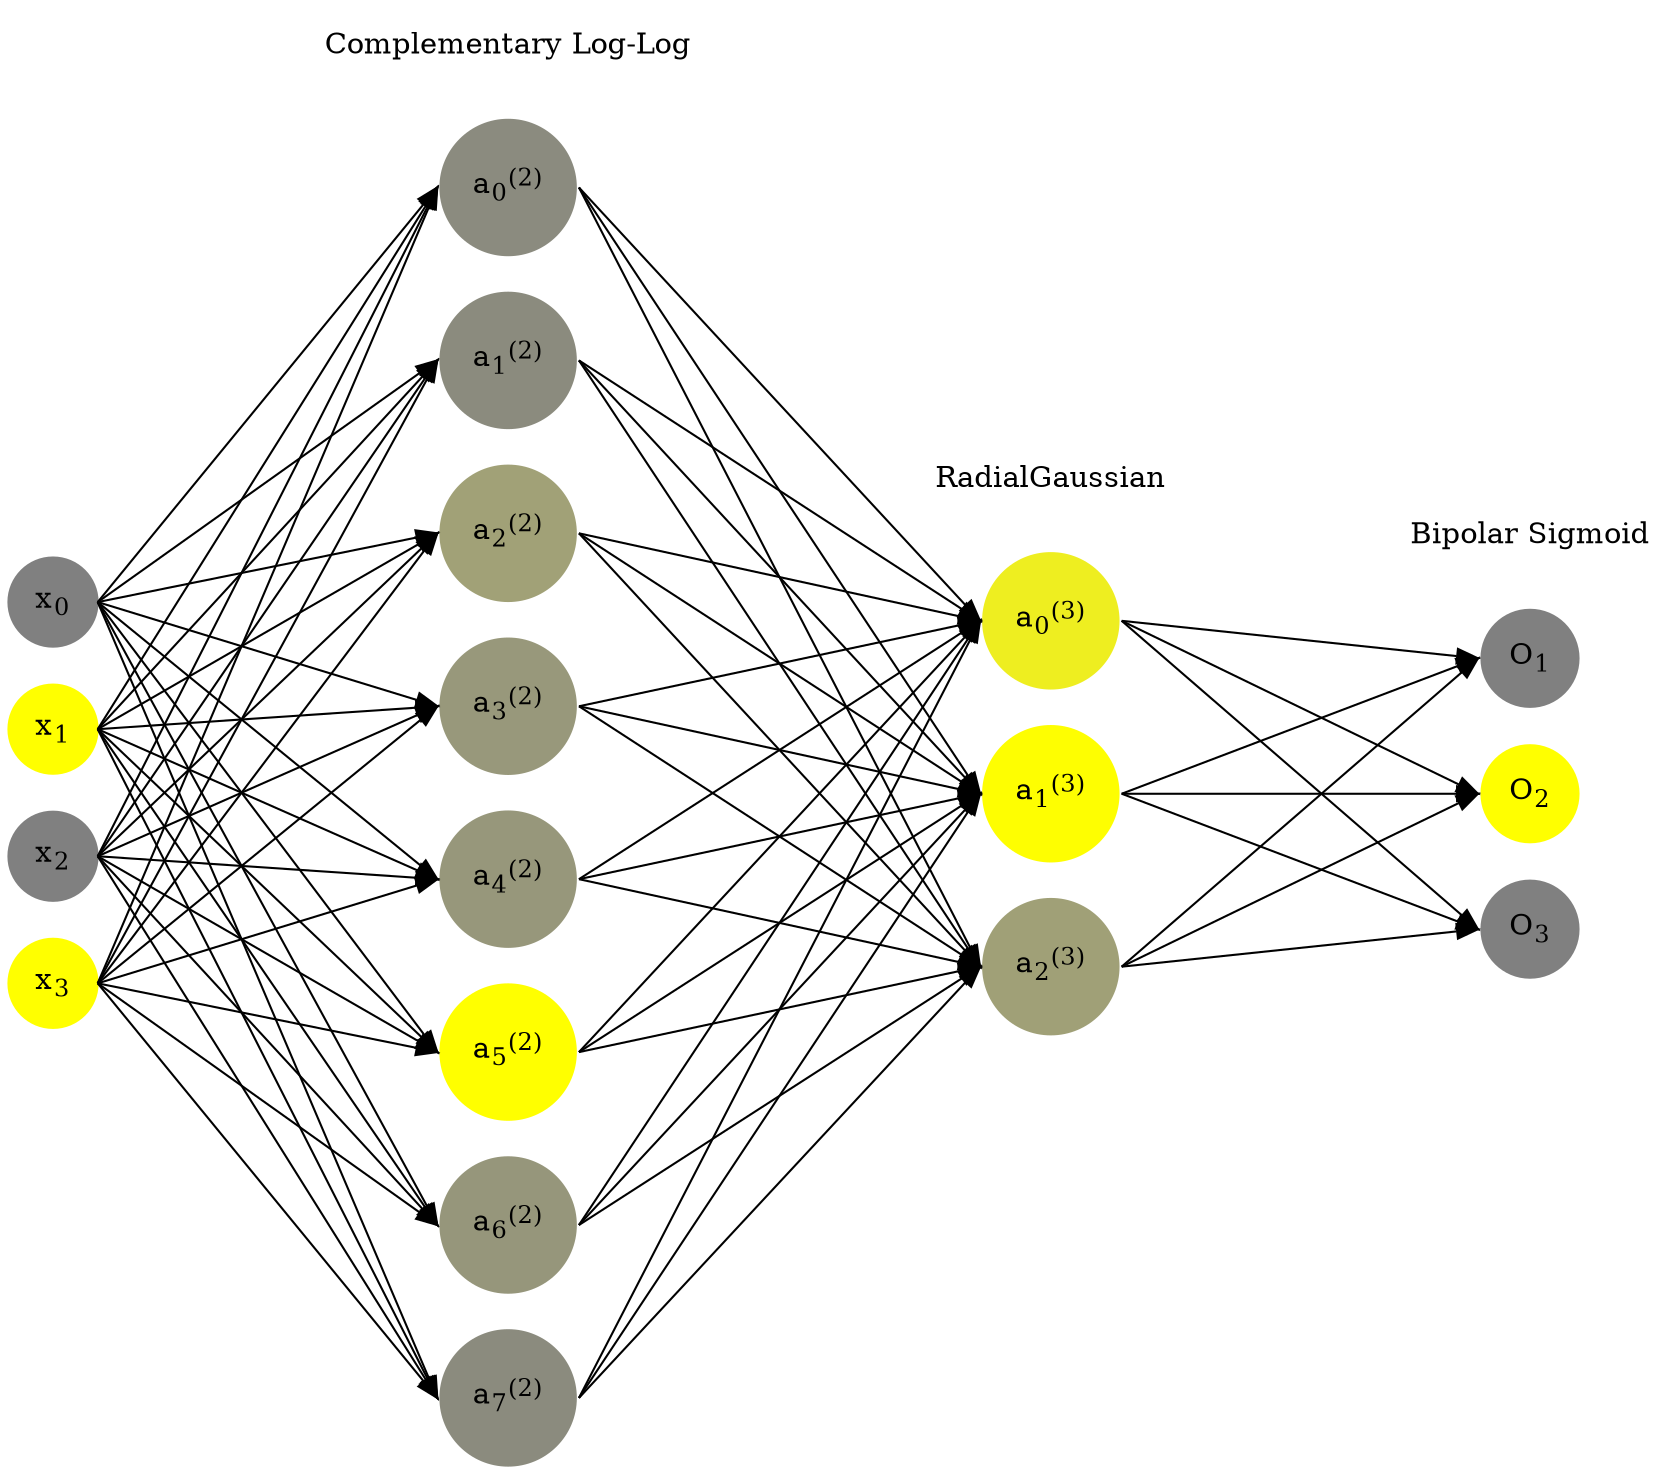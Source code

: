 digraph G {
	rankdir = LR;
	splines=false;
	edge[style=invis];
	ranksep= 1.4;
	{
	node [shape=circle, color="0.1667, 0.0, 0.5", style=filled, fillcolor="0.1667, 0.0, 0.5"];
	x0 [label=<x<sub>0</sub>>];
	}
	{
	node [shape=circle, color="0.1667, 1.0, 1.0", style=filled, fillcolor="0.1667, 1.0, 1.0"];
	x1 [label=<x<sub>1</sub>>];
	}
	{
	node [shape=circle, color="0.1667, 0.0, 0.5", style=filled, fillcolor="0.1667, 0.0, 0.5"];
	x2 [label=<x<sub>2</sub>>];
	}
	{
	node [shape=circle, color="0.1667, 1.0, 1.0", style=filled, fillcolor="0.1667, 1.0, 1.0"];
	x3 [label=<x<sub>3</sub>>];
	}
	{
	node [shape=circle, color="0.1667, 0.086347, 0.543173", style=filled, fillcolor="0.1667, 0.086347, 0.543173"];
	a02 [label=<a<sub>0</sub><sup>(2)</sup>>];
	}
	{
	node [shape=circle, color="0.1667, 0.091798, 0.545899", style=filled, fillcolor="0.1667, 0.091798, 0.545899"];
	a12 [label=<a<sub>1</sub><sup>(2)</sup>>];
	}
	{
	node [shape=circle, color="0.1667, 0.260251, 0.630125", style=filled, fillcolor="0.1667, 0.260251, 0.630125"];
	a22 [label=<a<sub>2</sub><sup>(2)</sup>>];
	}
	{
	node [shape=circle, color="0.1667, 0.194883, 0.597441", style=filled, fillcolor="0.1667, 0.194883, 0.597441"];
	a32 [label=<a<sub>3</sub><sup>(2)</sup>>];
	}
	{
	node [shape=circle, color="0.1667, 0.187494, 0.593747", style=filled, fillcolor="0.1667, 0.187494, 0.593747"];
	a42 [label=<a<sub>4</sub><sup>(2)</sup>>];
	}
	{
	node [shape=circle, color="0.1667, 0.999981, 0.999990", style=filled, fillcolor="0.1667, 0.999981, 0.999990"];
	a52 [label=<a<sub>5</sub><sup>(2)</sup>>];
	}
	{
	node [shape=circle, color="0.1667, 0.179029, 0.589515", style=filled, fillcolor="0.1667, 0.179029, 0.589515"];
	a62 [label=<a<sub>6</sub><sup>(2)</sup>>];
	}
	{
	node [shape=circle, color="0.1667, 0.093743, 0.546872", style=filled, fillcolor="0.1667, 0.093743, 0.546872"];
	a72 [label=<a<sub>7</sub><sup>(2)</sup>>];
	}
	{
	node [shape=circle, color="0.1667, 0.862305, 0.931153", style=filled, fillcolor="0.1667, 0.862305, 0.931153"];
	a03 [label=<a<sub>0</sub><sup>(3)</sup>>];
	}
	{
	node [shape=circle, color="0.1667, 0.992182, 0.996091", style=filled, fillcolor="0.1667, 0.992182, 0.996091"];
	a13 [label=<a<sub>1</sub><sup>(3)</sup>>];
	}
	{
	node [shape=circle, color="0.1667, 0.251219, 0.625609", style=filled, fillcolor="0.1667, 0.251219, 0.625609"];
	a23 [label=<a<sub>2</sub><sup>(3)</sup>>];
	}
	{
	node [shape=circle, color="0.1667, 0.0, 0.5", style=filled, fillcolor="0.1667, 0.0, 0.5"];
	O1 [label=<O<sub>1</sub>>];
	}
	{
	node [shape=circle, color="0.1667, 1.0, 1.0", style=filled, fillcolor="0.1667, 1.0, 1.0"];
	O2 [label=<O<sub>2</sub>>];
	}
	{
	node [shape=circle, color="0.1667, 0.0, 0.5", style=filled, fillcolor="0.1667, 0.0, 0.5"];
	O3 [label=<O<sub>3</sub>>];
	}
	{
	rank=same;
	x0->x1->x2->x3;
	}
	{
	rank=same;
	a02->a12->a22->a32->a42->a52->a62->a72;
	}
	{
	rank=same;
	a03->a13->a23;
	}
	{
	rank=same;
	O1->O2->O3;
	}
	l1 [shape=plaintext,label="Complementary Log-Log"];
	l1->a02;
	{rank=same; l1;a02};
	l2 [shape=plaintext,label="RadialGaussian"];
	l2->a03;
	{rank=same; l2;a03};
	l3 [shape=plaintext,label="Bipolar Sigmoid"];
	l3->O1;
	{rank=same; l3;O1};
edge[style=solid, tailport=e, headport=w];
	{x0;x1;x2;x3} -> {a02;a12;a22;a32;a42;a52;a62;a72};
	{a02;a12;a22;a32;a42;a52;a62;a72} -> {a03;a13;a23};
	{a03;a13;a23} -> {O1,O2,O3};
}